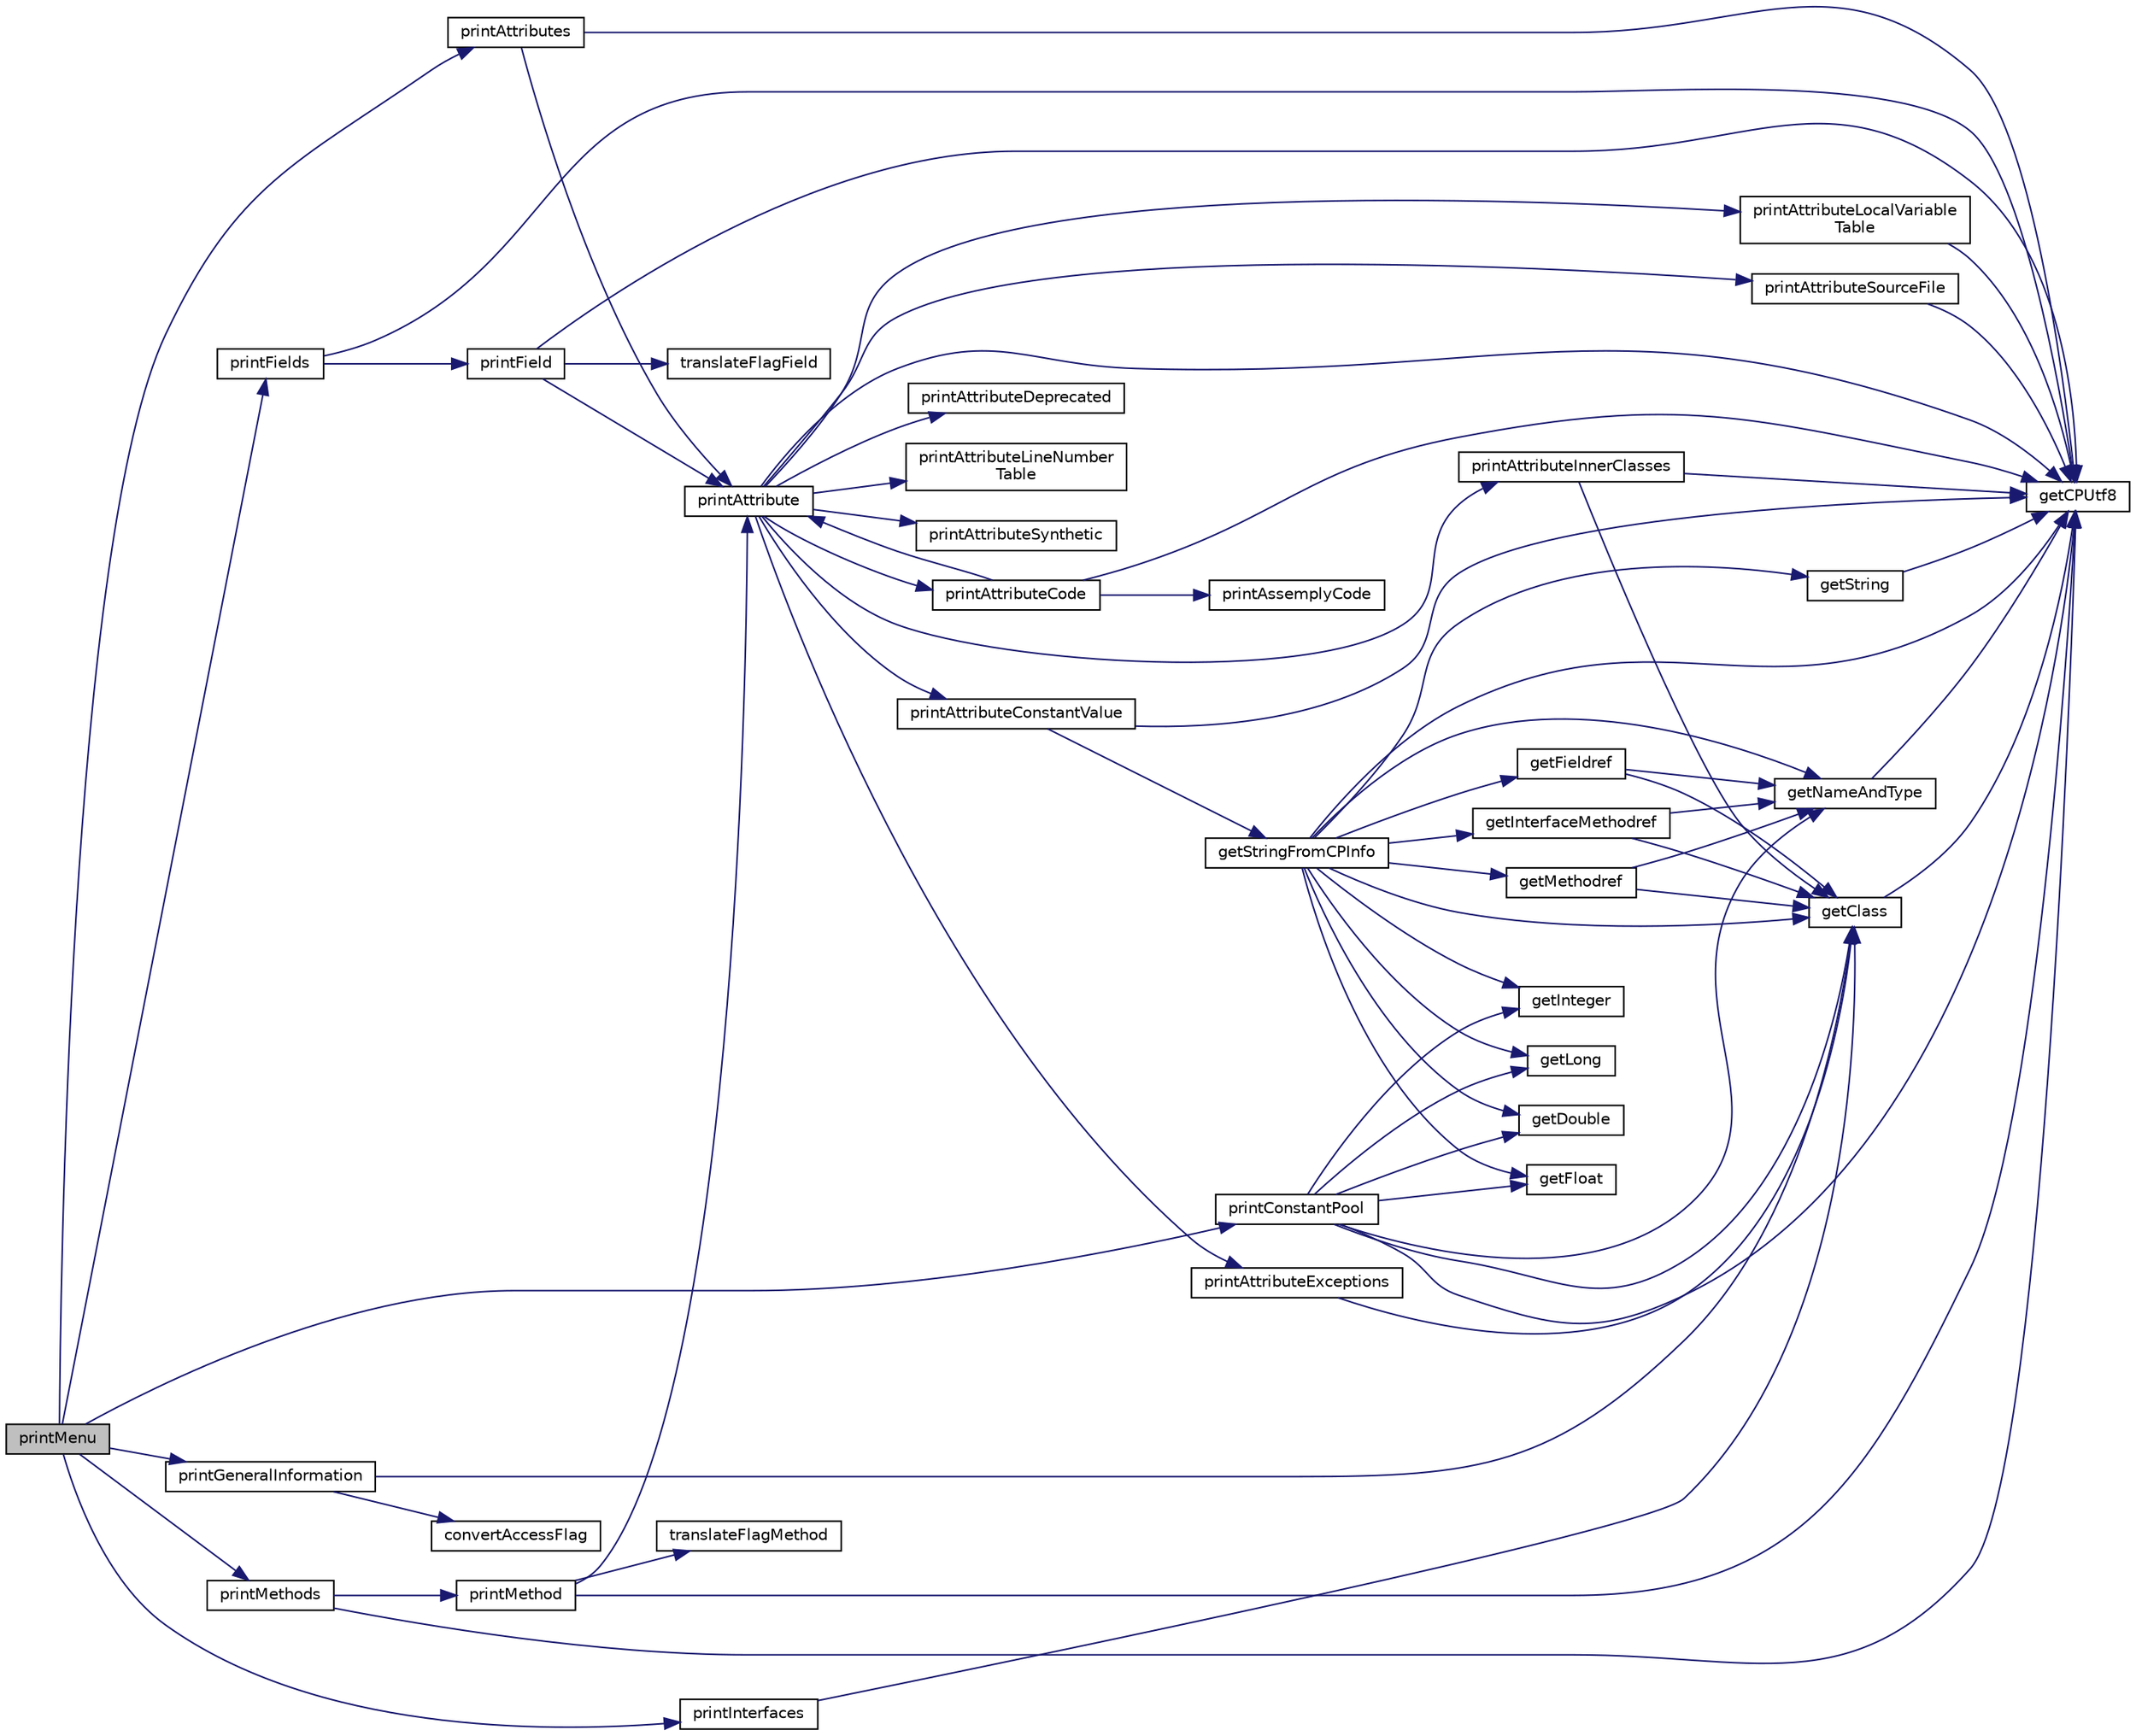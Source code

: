 digraph "printMenu"
{
 // LATEX_PDF_SIZE
  edge [fontname="Helvetica",fontsize="10",labelfontname="Helvetica",labelfontsize="10"];
  node [fontname="Helvetica",fontsize="10",shape=record];
  rankdir="LR";
  Node1 [label="printMenu",height=0.2,width=0.4,color="black", fillcolor="grey75", style="filled", fontcolor="black",tooltip=" "];
  Node1 -> Node2 [color="midnightblue",fontsize="10",style="solid",fontname="Helvetica"];
  Node2 [label="printAttributes",height=0.2,width=0.4,color="black", fillcolor="white", style="filled",URL="$_print_menu_8cpp.html#ab78e91e3db45547f7aaecafaadd7d341",tooltip=" "];
  Node2 -> Node3 [color="midnightblue",fontsize="10",style="solid",fontname="Helvetica"];
  Node3 [label="getCPUtf8",height=0.2,width=0.4,color="black", fillcolor="white", style="filled",URL="$_constant_pool_info_8cpp.html#a5e9d056ada05e799dca7e544a7878f94",tooltip=" "];
  Node2 -> Node4 [color="midnightblue",fontsize="10",style="solid",fontname="Helvetica"];
  Node4 [label="printAttribute",height=0.2,width=0.4,color="black", fillcolor="white", style="filled",URL="$_print_menu_8cpp.html#a4e1043ade1570fc3be53e4c4d306ce98",tooltip=" "];
  Node4 -> Node3 [color="midnightblue",fontsize="10",style="solid",fontname="Helvetica"];
  Node4 -> Node5 [color="midnightblue",fontsize="10",style="solid",fontname="Helvetica"];
  Node5 [label="printAttributeCode",height=0.2,width=0.4,color="black", fillcolor="white", style="filled",URL="$_print_menu_8cpp.html#aea00814bf40f6faa988136b79baeb076",tooltip=" "];
  Node5 -> Node3 [color="midnightblue",fontsize="10",style="solid",fontname="Helvetica"];
  Node5 -> Node6 [color="midnightblue",fontsize="10",style="solid",fontname="Helvetica"];
  Node6 [label="printAssemplyCode",height=0.2,width=0.4,color="black", fillcolor="white", style="filled",URL="$_print_menu_8cpp.html#af536315b6b246e82865d002e95c0b619",tooltip=" "];
  Node5 -> Node4 [color="midnightblue",fontsize="10",style="solid",fontname="Helvetica"];
  Node4 -> Node7 [color="midnightblue",fontsize="10",style="solid",fontname="Helvetica"];
  Node7 [label="printAttributeConstantValue",height=0.2,width=0.4,color="black", fillcolor="white", style="filled",URL="$_print_menu_8cpp.html#a2c303e3df50150a2db3d7bbaf4303bdb",tooltip=" "];
  Node7 -> Node3 [color="midnightblue",fontsize="10",style="solid",fontname="Helvetica"];
  Node7 -> Node8 [color="midnightblue",fontsize="10",style="solid",fontname="Helvetica"];
  Node8 [label="getStringFromCPInfo",height=0.2,width=0.4,color="black", fillcolor="white", style="filled",URL="$_constant_pool_info_8cpp.html#afe1697068c0f2f8b2c45ae37899e874c",tooltip=" "];
  Node8 -> Node9 [color="midnightblue",fontsize="10",style="solid",fontname="Helvetica"];
  Node9 [label="getClass",height=0.2,width=0.4,color="black", fillcolor="white", style="filled",URL="$_constant_pool_info_8cpp.html#abf3ac3c335453aeeaef5215f929ca198",tooltip=" "];
  Node9 -> Node3 [color="midnightblue",fontsize="10",style="solid",fontname="Helvetica"];
  Node8 -> Node3 [color="midnightblue",fontsize="10",style="solid",fontname="Helvetica"];
  Node8 -> Node10 [color="midnightblue",fontsize="10",style="solid",fontname="Helvetica"];
  Node10 [label="getDouble",height=0.2,width=0.4,color="black", fillcolor="white", style="filled",URL="$_constant_pool_info_8cpp.html#a7c2c013a83861a4863262f5662805cde",tooltip=" "];
  Node8 -> Node11 [color="midnightblue",fontsize="10",style="solid",fontname="Helvetica"];
  Node11 [label="getFieldref",height=0.2,width=0.4,color="black", fillcolor="white", style="filled",URL="$_constant_pool_info_8cpp.html#aa11fd5cae250b13659b5bc7896666470",tooltip=" "];
  Node11 -> Node9 [color="midnightblue",fontsize="10",style="solid",fontname="Helvetica"];
  Node11 -> Node12 [color="midnightblue",fontsize="10",style="solid",fontname="Helvetica"];
  Node12 [label="getNameAndType",height=0.2,width=0.4,color="black", fillcolor="white", style="filled",URL="$_constant_pool_info_8cpp.html#a17eba7eed349812217e563f49ea1ce31",tooltip=" "];
  Node12 -> Node3 [color="midnightblue",fontsize="10",style="solid",fontname="Helvetica"];
  Node8 -> Node13 [color="midnightblue",fontsize="10",style="solid",fontname="Helvetica"];
  Node13 [label="getFloat",height=0.2,width=0.4,color="black", fillcolor="white", style="filled",URL="$_constant_pool_info_8cpp.html#a4c191de500bacf8bcbf78fecaaff5c9c",tooltip=" "];
  Node8 -> Node14 [color="midnightblue",fontsize="10",style="solid",fontname="Helvetica"];
  Node14 [label="getInteger",height=0.2,width=0.4,color="black", fillcolor="white", style="filled",URL="$_constant_pool_info_8cpp.html#ad170cd1f7d25904c16944ac727b0a3df",tooltip=" "];
  Node8 -> Node15 [color="midnightblue",fontsize="10",style="solid",fontname="Helvetica"];
  Node15 [label="getInterfaceMethodref",height=0.2,width=0.4,color="black", fillcolor="white", style="filled",URL="$_constant_pool_info_8cpp.html#ac1af9208eec2a80387bfc0df984658c4",tooltip=" "];
  Node15 -> Node9 [color="midnightblue",fontsize="10",style="solid",fontname="Helvetica"];
  Node15 -> Node12 [color="midnightblue",fontsize="10",style="solid",fontname="Helvetica"];
  Node8 -> Node16 [color="midnightblue",fontsize="10",style="solid",fontname="Helvetica"];
  Node16 [label="getLong",height=0.2,width=0.4,color="black", fillcolor="white", style="filled",URL="$_constant_pool_info_8cpp.html#ae9e5dbc5679d30d4ed4627e5f97f5580",tooltip=" "];
  Node8 -> Node17 [color="midnightblue",fontsize="10",style="solid",fontname="Helvetica"];
  Node17 [label="getMethodref",height=0.2,width=0.4,color="black", fillcolor="white", style="filled",URL="$_constant_pool_info_8cpp.html#ab1000528a22b627ac08ba4f02a28307a",tooltip=" "];
  Node17 -> Node9 [color="midnightblue",fontsize="10",style="solid",fontname="Helvetica"];
  Node17 -> Node12 [color="midnightblue",fontsize="10",style="solid",fontname="Helvetica"];
  Node8 -> Node12 [color="midnightblue",fontsize="10",style="solid",fontname="Helvetica"];
  Node8 -> Node18 [color="midnightblue",fontsize="10",style="solid",fontname="Helvetica"];
  Node18 [label="getString",height=0.2,width=0.4,color="black", fillcolor="white", style="filled",URL="$_constant_pool_info_8cpp.html#a225c1b5cec4bb5cf3f07f9864b9d0431",tooltip=" "];
  Node18 -> Node3 [color="midnightblue",fontsize="10",style="solid",fontname="Helvetica"];
  Node4 -> Node19 [color="midnightblue",fontsize="10",style="solid",fontname="Helvetica"];
  Node19 [label="printAttributeDeprecated",height=0.2,width=0.4,color="black", fillcolor="white", style="filled",URL="$_print_menu_8cpp.html#ad8deca425250652430f4f56088a1cbfa",tooltip=" "];
  Node4 -> Node20 [color="midnightblue",fontsize="10",style="solid",fontname="Helvetica"];
  Node20 [label="printAttributeExceptions",height=0.2,width=0.4,color="black", fillcolor="white", style="filled",URL="$_print_menu_8cpp.html#adfff5444ed831eb425ecd64655dadfc2",tooltip=" "];
  Node20 -> Node9 [color="midnightblue",fontsize="10",style="solid",fontname="Helvetica"];
  Node4 -> Node21 [color="midnightblue",fontsize="10",style="solid",fontname="Helvetica"];
  Node21 [label="printAttributeInnerClasses",height=0.2,width=0.4,color="black", fillcolor="white", style="filled",URL="$_print_menu_8cpp.html#a45bcc6b562ab617af5cc44be75ced0fc",tooltip=" "];
  Node21 -> Node9 [color="midnightblue",fontsize="10",style="solid",fontname="Helvetica"];
  Node21 -> Node3 [color="midnightblue",fontsize="10",style="solid",fontname="Helvetica"];
  Node4 -> Node22 [color="midnightblue",fontsize="10",style="solid",fontname="Helvetica"];
  Node22 [label="printAttributeLineNumber\lTable",height=0.2,width=0.4,color="black", fillcolor="white", style="filled",URL="$_print_menu_8cpp.html#a0eb85519340307d44fff1adf4a165ce1",tooltip=" "];
  Node4 -> Node23 [color="midnightblue",fontsize="10",style="solid",fontname="Helvetica"];
  Node23 [label="printAttributeLocalVariable\lTable",height=0.2,width=0.4,color="black", fillcolor="white", style="filled",URL="$_print_menu_8cpp.html#a24a92f7faa503bd9981e17824744f49c",tooltip=" "];
  Node23 -> Node3 [color="midnightblue",fontsize="10",style="solid",fontname="Helvetica"];
  Node4 -> Node24 [color="midnightblue",fontsize="10",style="solid",fontname="Helvetica"];
  Node24 [label="printAttributeSourceFile",height=0.2,width=0.4,color="black", fillcolor="white", style="filled",URL="$_print_menu_8cpp.html#aaafa46f1e91a67dc990bd0c063a9c6cd",tooltip=" "];
  Node24 -> Node3 [color="midnightblue",fontsize="10",style="solid",fontname="Helvetica"];
  Node4 -> Node25 [color="midnightblue",fontsize="10",style="solid",fontname="Helvetica"];
  Node25 [label="printAttributeSynthetic",height=0.2,width=0.4,color="black", fillcolor="white", style="filled",URL="$_print_menu_8cpp.html#acaa4b6c433637bffc9bb7fdfaf8b5c70",tooltip=" "];
  Node1 -> Node26 [color="midnightblue",fontsize="10",style="solid",fontname="Helvetica"];
  Node26 [label="printConstantPool",height=0.2,width=0.4,color="black", fillcolor="white", style="filled",URL="$_print_menu_8cpp.html#a0eaa40eedf206281ad44cf7e90df8935",tooltip=" "];
  Node26 -> Node9 [color="midnightblue",fontsize="10",style="solid",fontname="Helvetica"];
  Node26 -> Node3 [color="midnightblue",fontsize="10",style="solid",fontname="Helvetica"];
  Node26 -> Node10 [color="midnightblue",fontsize="10",style="solid",fontname="Helvetica"];
  Node26 -> Node13 [color="midnightblue",fontsize="10",style="solid",fontname="Helvetica"];
  Node26 -> Node14 [color="midnightblue",fontsize="10",style="solid",fontname="Helvetica"];
  Node26 -> Node16 [color="midnightblue",fontsize="10",style="solid",fontname="Helvetica"];
  Node26 -> Node12 [color="midnightblue",fontsize="10",style="solid",fontname="Helvetica"];
  Node1 -> Node27 [color="midnightblue",fontsize="10",style="solid",fontname="Helvetica"];
  Node27 [label="printFields",height=0.2,width=0.4,color="black", fillcolor="white", style="filled",URL="$_print_menu_8cpp.html#aac2dae3e961030500080e5003236897b",tooltip=" "];
  Node27 -> Node3 [color="midnightblue",fontsize="10",style="solid",fontname="Helvetica"];
  Node27 -> Node28 [color="midnightblue",fontsize="10",style="solid",fontname="Helvetica"];
  Node28 [label="printField",height=0.2,width=0.4,color="black", fillcolor="white", style="filled",URL="$_print_menu_8cpp.html#a0dcf0141e3a4412830dde2a8f9abf837",tooltip=" "];
  Node28 -> Node3 [color="midnightblue",fontsize="10",style="solid",fontname="Helvetica"];
  Node28 -> Node4 [color="midnightblue",fontsize="10",style="solid",fontname="Helvetica"];
  Node28 -> Node29 [color="midnightblue",fontsize="10",style="solid",fontname="Helvetica"];
  Node29 [label="translateFlagField",height=0.2,width=0.4,color="black", fillcolor="white", style="filled",URL="$_print_menu_8cpp.html#aec5bbd89b1c74c41279a30d0dc1afb5f",tooltip=" "];
  Node1 -> Node30 [color="midnightblue",fontsize="10",style="solid",fontname="Helvetica"];
  Node30 [label="printGeneralInformation",height=0.2,width=0.4,color="black", fillcolor="white", style="filled",URL="$_print_menu_8cpp.html#a4a449ec161fa1015070b7773e8e74142",tooltip=" "];
  Node30 -> Node31 [color="midnightblue",fontsize="10",style="solid",fontname="Helvetica"];
  Node31 [label="convertAccessFlag",height=0.2,width=0.4,color="black", fillcolor="white", style="filled",URL="$_print_menu_8cpp.html#af019dc445ce639622916594b94271dc7",tooltip=" "];
  Node30 -> Node9 [color="midnightblue",fontsize="10",style="solid",fontname="Helvetica"];
  Node1 -> Node32 [color="midnightblue",fontsize="10",style="solid",fontname="Helvetica"];
  Node32 [label="printInterfaces",height=0.2,width=0.4,color="black", fillcolor="white", style="filled",URL="$_print_menu_8cpp.html#aa7997cd4741c35d27bc4faa77c3685d6",tooltip=" "];
  Node32 -> Node9 [color="midnightblue",fontsize="10",style="solid",fontname="Helvetica"];
  Node1 -> Node33 [color="midnightblue",fontsize="10",style="solid",fontname="Helvetica"];
  Node33 [label="printMethods",height=0.2,width=0.4,color="black", fillcolor="white", style="filled",URL="$_print_menu_8cpp.html#a248294d9c0a26ee24db5af6a3998ef79",tooltip=" "];
  Node33 -> Node3 [color="midnightblue",fontsize="10",style="solid",fontname="Helvetica"];
  Node33 -> Node34 [color="midnightblue",fontsize="10",style="solid",fontname="Helvetica"];
  Node34 [label="printMethod",height=0.2,width=0.4,color="black", fillcolor="white", style="filled",URL="$_print_menu_8cpp.html#a4196a88e551ca218a5ce58f7e8463827",tooltip=" "];
  Node34 -> Node3 [color="midnightblue",fontsize="10",style="solid",fontname="Helvetica"];
  Node34 -> Node4 [color="midnightblue",fontsize="10",style="solid",fontname="Helvetica"];
  Node34 -> Node35 [color="midnightblue",fontsize="10",style="solid",fontname="Helvetica"];
  Node35 [label="translateFlagMethod",height=0.2,width=0.4,color="black", fillcolor="white", style="filled",URL="$_print_menu_8cpp.html#a6bbd379e108af5493cac070704d732cc",tooltip=" "];
}
